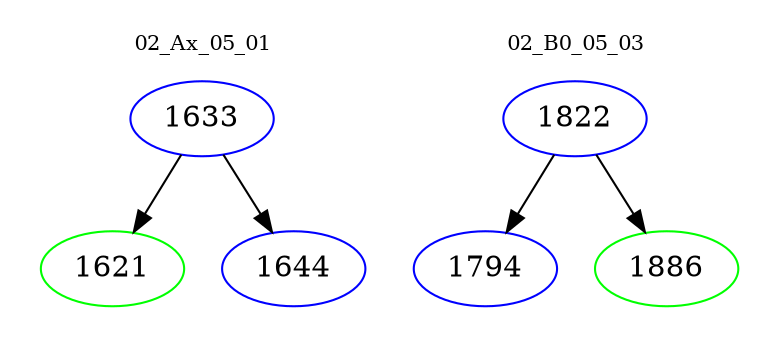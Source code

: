 digraph{
subgraph cluster_0 {
color = white
label = "02_Ax_05_01";
fontsize=10;
T0_1633 [label="1633", color="blue"]
T0_1633 -> T0_1621 [color="black"]
T0_1621 [label="1621", color="green"]
T0_1633 -> T0_1644 [color="black"]
T0_1644 [label="1644", color="blue"]
}
subgraph cluster_1 {
color = white
label = "02_B0_05_03";
fontsize=10;
T1_1822 [label="1822", color="blue"]
T1_1822 -> T1_1794 [color="black"]
T1_1794 [label="1794", color="blue"]
T1_1822 -> T1_1886 [color="black"]
T1_1886 [label="1886", color="green"]
}
}
